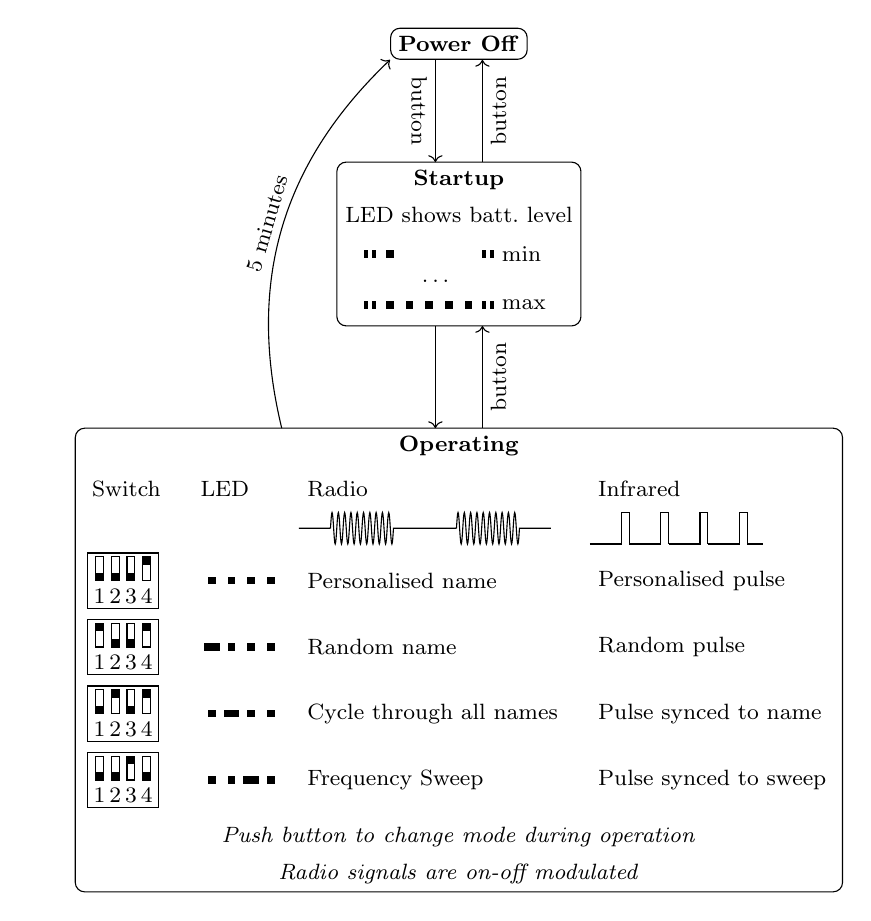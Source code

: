 \footnotesize

\newcounter{swn}\setcounter{swn}{1}

\newcommand{\leds}[1]{
	\setcounter{swn}{1}
	\foreach \b in {#1} {
		\coordinate(swx) at (\theswn*2.5mm,0);
		\ifnum \b=0
			\fill ($(swx)+(-0.5mm,-0.5mm)$) rectangle ($(swx)+(+0.5mm,0.5mm)$);
		\fi
		\ifnum \b=1
			\fill ($(swx)+(-1mm,-0.5mm)$) rectangle ($(swx)+(+1mm,+0.5mm)$);
		\fi
		\ifnum \b=2
			\fill ($(swx)+(-0.75mm,-0.5mm)$) rectangle ($(swx)+(-0.25mm,+0.5mm)$);
			\fill ($(swx)+(0.25mm,-0.5mm)$) rectangle ($(swx)+(0.75mm,+0.5mm)$);
		\fi
		\stepcounter{swn};
	}
}

\newcommand{\switches}[1]{
	\setcounter{swn}{1}
	\foreach \b in {#1} {
		\coordinate(swx) at (\theswn*2mm,0);
		\draw  (swx) node[below]{\theswn} +(-0.5mm,0) rectangle +(0.5mm,3mm);
		\ifnum \b=0
			\fill ($(swx)+(-0.5mm,0mm)$) rectangle ($(swx)+(+0.5mm,1mm)$);
		\else
			\fill ($(swx)+(-0.5mm,2mm)$) rectangle ($(swx)+(+0.5mm,3mm)$);
		\fi
		\stepcounter{swn};
	}
	\draw (0.5mm,-3.5mm) rectangle ($(swx)+(1.5mm,3.5mm)$);
}

\newcommand{\rf}[3]{
	\coordinate(x0) at (#1*#3*2,0);
	\coordinate(x1) at (#1*#3*10,0);
	\coordinate(x2) at (#1*#3*16,0);
	\draw (0,0) -- (x0)
	\foreach \x in {1,...,{#3}} {++(0,0) sin ++({#1},{#2}) cos ++({#1},-{#2}) sin ++({#1},-{#2}) cos ++({#1},{#2})}
	-- (x1)
	\foreach \x in {1,...,{#3}} {++(0,0) sin ++({#1},{#2}) cos ++({#1},-{#2}) sin ++({#1},-{#2}) cos ++({#1},{#2})}
	-- (x2);
}

\newcommand{\af}[3]{
	\draw \foreach \x in {1,...,{#3}} {++(0,0) sin ++({#1},{#2}) cos ++({#1},-{#2}) sin ++({#1},-{#2}) cos ++({#1},{#2})};
}

\newcommand{\pulses}[4]{
	\draw (0,-{#2}) \foreach \x in {1,...,{#4}} {++(0,0)-- ++({#1},0)-- ++(0,{#2})-- ++(0,{#2})-- ++({#3},0)-- ++(0,-{#2})-- ++(0,-{#2})}
	-- ++(2mm,0);
}


\begin{tikzpicture}

		\matrix [row sep = 0.1em] (battleds){
		\leds{2,0,9,9,9,9,2}&\node[anchor=west]{min};\\
		\node[anchor=west]at(8mm,0){$\dots$};\\
		\leds{2,0,0,0,0,0,2}&\node[anchor=west]{max};\\
		};
		\node(battledtext) [anchor=west,above=0em of battleds] {LED shows batt.~level};
		\node[above=0em of battledtext](start){\textbf{Startup}};
		\node[draw,rounded corners=0.4em,above=of start,yshift=1em](sby){\textbf{Power Off}};
		\node[below=of battleds,yshift=-1em](op){\textbf{Operating}};
	
		\matrix [below=0em of op,row sep = 1mm, column sep = 3mm](opmode)
			{
				\node [anchor=west]{Switch};&\node [anchor=west]{LED};&\node [anchor=west]{Radio};&\node [anchor=west]{Infrared};\\
				&& \rf{0.20mm}{2mm}{10} & \pulses{4mm}{2mm}{1mm}{4}\\
				\switches{0,0,0,1} & \leds{0,0,0,0} & \node [anchor=west]{Personalised name}; & \node [anchor=west]{Personalised pulse};\\
				\switches{1,0,0,1} & \leds{1,0,0,0} & \node [anchor=west]{Random name}; & \node [anchor=west]{Random pulse};\\
				\switches{0,1,0,1} & \leds{0,1,0,0} & \node [anchor=west]{Cycle through all names}; & \node [anchor=west]{Pulse synced to name};\\
				\switches{0,0,1,0} & \leds{0,0,1,0} & \node [anchor=west]{Frequency Sweep}; & \node [anchor=west]{Pulse synced to sweep};\\
			};
	
	\node[below=0em of opmode](opnote){\emph{Push button to change mode during operation}};
	\node[below=0em of opnote](opnote){\emph{Radio signals are on-off modulated}};

	\draw [rounded corners=0.4em] (battledtext.west |- battleds.south) rectangle (battledtext.north east |- start.north);
	\draw [rounded corners=0.4em] (opmode.west |- opnote.south) rectangle (opmode.east |- op.north);


	\path[->] ($(battleds.south) - (1em,0)$) edge ($(op.north) - (1em,0)$)
		($(op.north) + (1em,0)$) edge node[sloped,below] {button} ($(battleds.south) + (1em,0)$)
		(opmode.135 |- op.north) edge [bend left] node[sloped,above] {5 minutes} (sby.south west)
		($(start.north) + (1em,0)$) edge node[sloped,below] {button} ($(sby.south) + (1em,0)$)
		($(sby.south) - (1em,0)$) edge node[sloped,below] {button} ($(start.north) - (1em,0)$);


\end{tikzpicture}